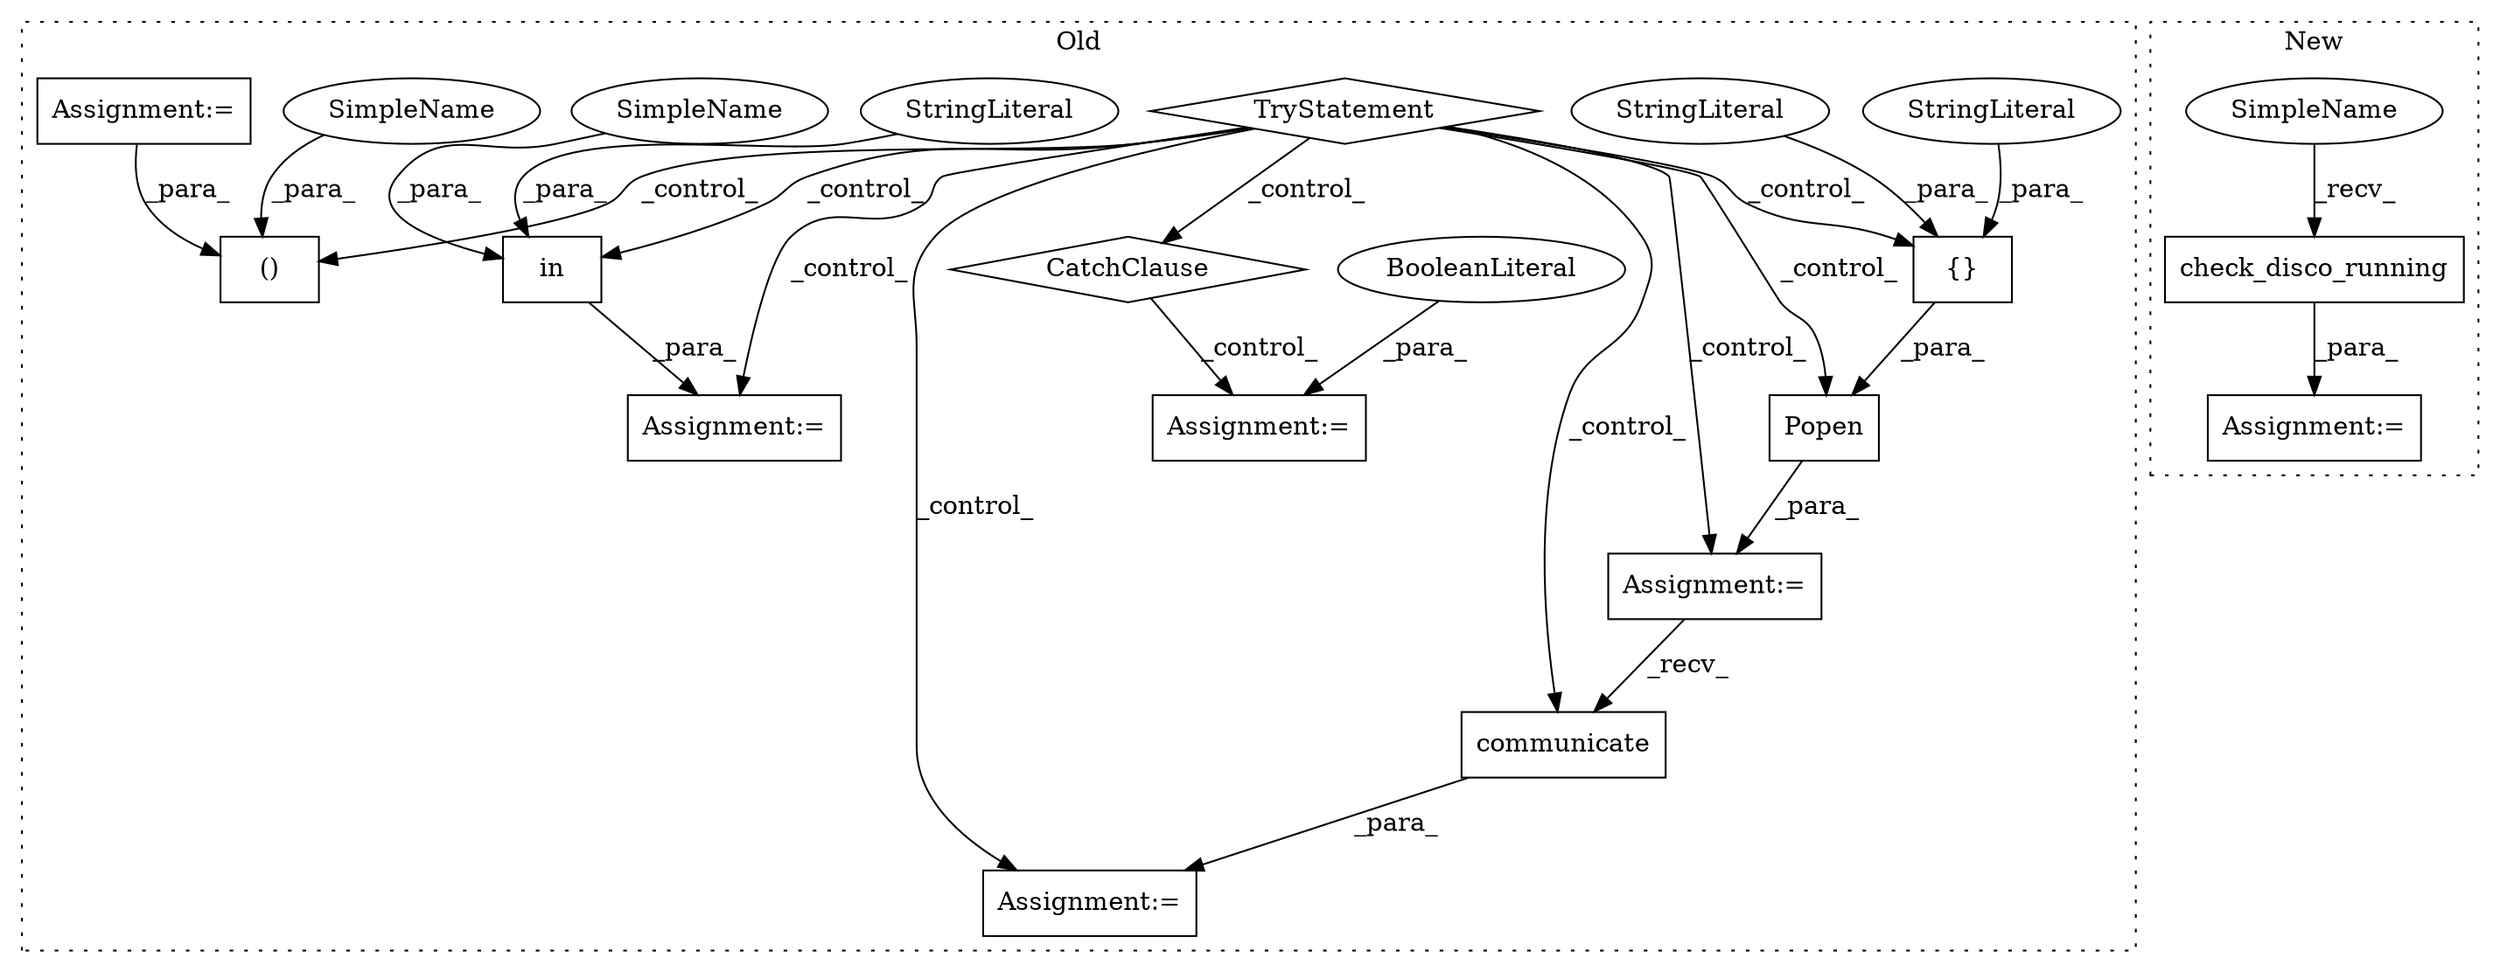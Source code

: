 digraph G {
subgraph cluster0 {
1 [label="CatchClause" a="12" s="2334,2364" l="11,2" shape="diamond"];
3 [label="TryStatement" a="54" s="2146" l="4" shape="diamond"];
4 [label="()" a="106" s="2228" l="25" shape="box"];
5 [label="Popen" a="32" s="2166,2212" l="6,1" shape="box"];
6 [label="{}" a="4" s="2184,2201" l="1,1" shape="box"];
7 [label="communicate" a="32" s="2263" l="13" shape="box"];
8 [label="in" a="105" s="2305" l="19" shape="box"];
9 [label="Assignment:=" a="7" s="2297" l="1" shape="box"];
10 [label="Assignment:=" a="7" s="2253" l="2" shape="box"];
11 [label="StringLiteral" a="45" s="2185" l="7" shape="ellipse"];
12 [label="StringLiteral" a="45" s="2305" l="9" shape="ellipse"];
13 [label="Assignment:=" a="7" s="2387" l="1" shape="box"];
14 [label="BooleanLiteral" a="9" s="2388" l="5" shape="ellipse"];
15 [label="Assignment:=" a="7" s="2134" l="6" shape="box"];
16 [label="StringLiteral" a="45" s="2193" l="8" shape="ellipse"];
17 [label="Assignment:=" a="7" s="2165" l="1" shape="box"];
19 [label="SimpleName" a="42" s="2228" l="6" shape="ellipse"];
20 [label="SimpleName" a="42" s="2318" l="6" shape="ellipse"];
label = "Old";
style="dotted";
}
subgraph cluster1 {
2 [label="check_disco_running" a="32" s="1736" l="21" shape="box"];
18 [label="Assignment:=" a="7" s="1730" l="1" shape="box"];
21 [label="SimpleName" a="42" s="1731" l="4" shape="ellipse"];
label = "New";
style="dotted";
}
1 -> 13 [label="_control_"];
2 -> 18 [label="_para_"];
3 -> 6 [label="_control_"];
3 -> 7 [label="_control_"];
3 -> 8 [label="_control_"];
3 -> 10 [label="_control_"];
3 -> 9 [label="_control_"];
3 -> 17 [label="_control_"];
3 -> 1 [label="_control_"];
3 -> 5 [label="_control_"];
3 -> 4 [label="_control_"];
5 -> 17 [label="_para_"];
6 -> 5 [label="_para_"];
7 -> 10 [label="_para_"];
8 -> 9 [label="_para_"];
11 -> 6 [label="_para_"];
12 -> 8 [label="_para_"];
14 -> 13 [label="_para_"];
15 -> 4 [label="_para_"];
16 -> 6 [label="_para_"];
17 -> 7 [label="_recv_"];
19 -> 4 [label="_para_"];
20 -> 8 [label="_para_"];
21 -> 2 [label="_recv_"];
}